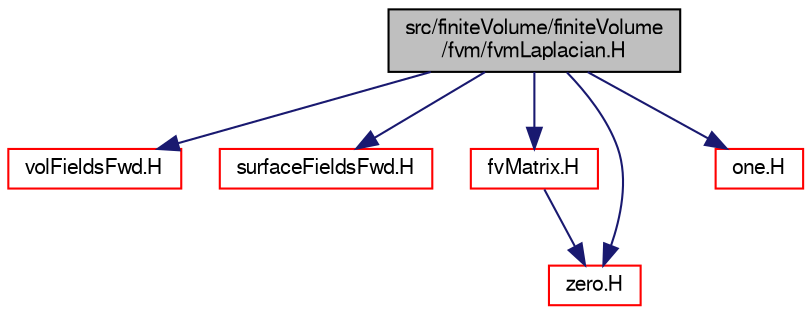 digraph "src/finiteVolume/finiteVolume/fvm/fvmLaplacian.H"
{
  bgcolor="transparent";
  edge [fontname="FreeSans",fontsize="10",labelfontname="FreeSans",labelfontsize="10"];
  node [fontname="FreeSans",fontsize="10",shape=record];
  Node0 [label="src/finiteVolume/finiteVolume\l/fvm/fvmLaplacian.H",height=0.2,width=0.4,color="black", fillcolor="grey75", style="filled", fontcolor="black"];
  Node0 -> Node1 [color="midnightblue",fontsize="10",style="solid",fontname="FreeSans"];
  Node1 [label="volFieldsFwd.H",height=0.2,width=0.4,color="red",URL="$a02753.html"];
  Node0 -> Node59 [color="midnightblue",fontsize="10",style="solid",fontname="FreeSans"];
  Node59 [label="surfaceFieldsFwd.H",height=0.2,width=0.4,color="red",URL="$a02738.html"];
  Node0 -> Node60 [color="midnightblue",fontsize="10",style="solid",fontname="FreeSans"];
  Node60 [label="fvMatrix.H",height=0.2,width=0.4,color="red",URL="$a03281.html"];
  Node60 -> Node309 [color="midnightblue",fontsize="10",style="solid",fontname="FreeSans"];
  Node309 [label="zero.H",height=0.2,width=0.4,color="red",URL="$a12872.html"];
  Node0 -> Node309 [color="midnightblue",fontsize="10",style="solid",fontname="FreeSans"];
  Node0 -> Node313 [color="midnightblue",fontsize="10",style="solid",fontname="FreeSans"];
  Node313 [label="one.H",height=0.2,width=0.4,color="red",URL="$a12422.html"];
}

